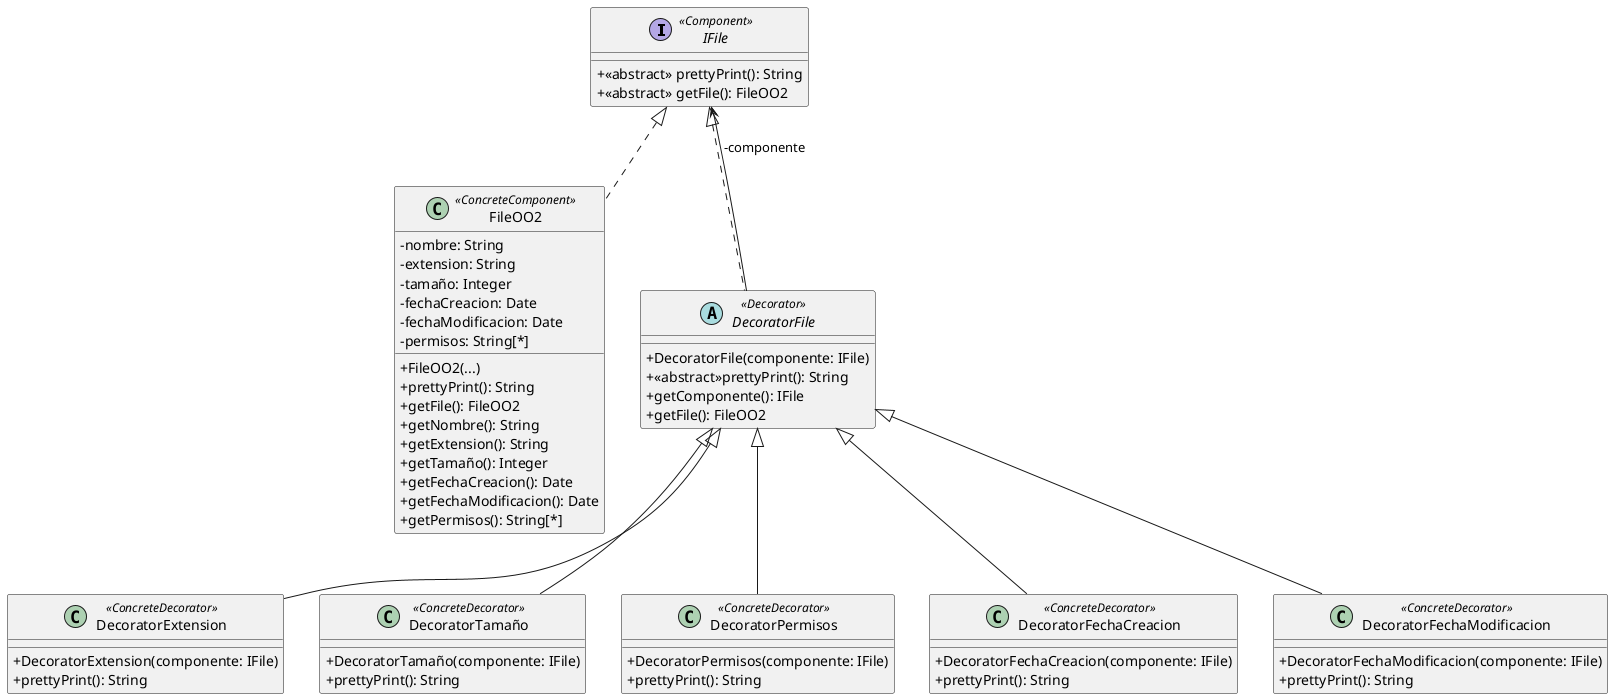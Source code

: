 @startuml

skinparam classAttributeIconSize 0

interface IFile <<Component>> {
+<<abstract>> prettyPrint(): String
+<<abstract>> getFile(): FileOO2
}

class FileOO2 <<ConcreteComponent>> implements IFile {
-nombre: String
-extension: String
-tamaño: Integer
-fechaCreacion: Date
-fechaModificacion: Date
-permisos: String[*]
+FileOO2(...)
+prettyPrint(): String
+getFile(): FileOO2
+getNombre(): String
+getExtension(): String
+getTamaño(): Integer
+getFechaCreacion(): Date
+getFechaModificacion(): Date
+getPermisos(): String[*]
}

abstract class DecoratorFile <<Decorator>> implements IFile {
+DecoratorFile(componente: IFile)
+<<abstract>>prettyPrint(): String
+getComponente(): IFile
+getFile(): FileOO2
}

class DecoratorExtension <<ConcreteDecorator>> extends DecoratorFile {
+DecoratorExtension(componente: IFile)
+prettyPrint(): String
}

class DecoratorTamaño <<ConcreteDecorator>> extends DecoratorFile {
+DecoratorTamaño(componente: IFile)
+prettyPrint(): String
}

class DecoratorPermisos <<ConcreteDecorator>> extends DecoratorFile {
+DecoratorPermisos(componente: IFile)
+prettyPrint(): String
}

class DecoratorFechaCreacion <<ConcreteDecorator>> extends DecoratorFile {
+DecoratorFechaCreacion(componente: IFile)
+prettyPrint(): String
}

class DecoratorFechaModificacion <<ConcreteDecorator>> extends DecoratorFile {
+DecoratorFechaModificacion(componente: IFile)
+prettyPrint(): String
}

DecoratorFile --> IFile : -componente

@enduml
